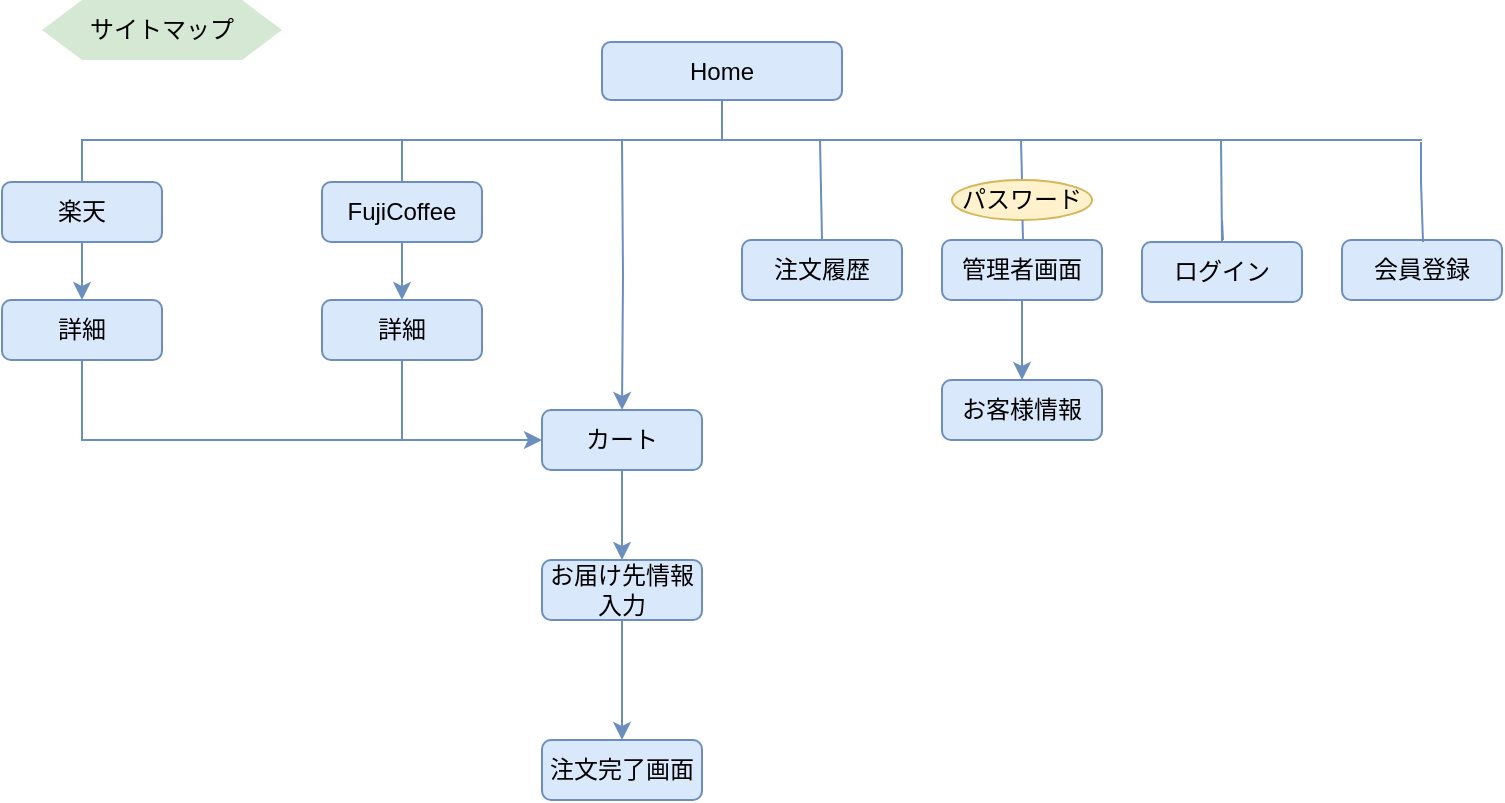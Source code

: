 <mxfile version="15.6.3" type="device"><diagram id="C5RBs43oDa-KdzZeNtuy" name="Page-1"><mxGraphModel dx="946" dy="614" grid="1" gridSize="10" guides="1" tooltips="1" connect="1" arrows="1" fold="1" page="1" pageScale="1" pageWidth="827" pageHeight="1169" math="0" shadow="0"><root><mxCell id="WIyWlLk6GJQsqaUBKTNV-0"/><mxCell id="WIyWlLk6GJQsqaUBKTNV-1" parent="WIyWlLk6GJQsqaUBKTNV-0"/><mxCell id="8t4tjtZVe0Ywgyi25n2t-0" value="Home" style="rounded=1;whiteSpace=wrap;html=1;fillColor=#dae8fc;strokeColor=#6c8ebf;" vertex="1" parent="WIyWlLk6GJQsqaUBKTNV-1"><mxGeometry x="330" y="41" width="120" height="29" as="geometry"/></mxCell><mxCell id="8t4tjtZVe0Ywgyi25n2t-21" style="edgeStyle=orthogonalEdgeStyle;rounded=0;orthogonalLoop=1;jettySize=auto;html=1;exitX=0.5;exitY=1;exitDx=0;exitDy=0;entryX=0;entryY=0.5;entryDx=0;entryDy=0;fillColor=#dae8fc;strokeColor=#6c8ebf;" edge="1" parent="WIyWlLk6GJQsqaUBKTNV-1" source="8t4tjtZVe0Ywgyi25n2t-1" target="8t4tjtZVe0Ywgyi25n2t-9"><mxGeometry relative="1" as="geometry"/></mxCell><mxCell id="8t4tjtZVe0Ywgyi25n2t-1" value="詳細" style="rounded=1;whiteSpace=wrap;html=1;fillColor=#dae8fc;strokeColor=#6c8ebf;" vertex="1" parent="WIyWlLk6GJQsqaUBKTNV-1"><mxGeometry x="30" y="170" width="80" height="30" as="geometry"/></mxCell><mxCell id="8t4tjtZVe0Ywgyi25n2t-19" style="edgeStyle=orthogonalEdgeStyle;rounded=0;orthogonalLoop=1;jettySize=auto;html=1;exitX=0.5;exitY=1;exitDx=0;exitDy=0;entryX=0.5;entryY=0;entryDx=0;entryDy=0;fillColor=#dae8fc;strokeColor=#6c8ebf;" edge="1" parent="WIyWlLk6GJQsqaUBKTNV-1" source="8t4tjtZVe0Ywgyi25n2t-2" target="8t4tjtZVe0Ywgyi25n2t-8"><mxGeometry relative="1" as="geometry"/></mxCell><mxCell id="8t4tjtZVe0Ywgyi25n2t-2" value="FujiCoffee" style="rounded=1;whiteSpace=wrap;html=1;fillColor=#dae8fc;strokeColor=#6c8ebf;" vertex="1" parent="WIyWlLk6GJQsqaUBKTNV-1"><mxGeometry x="190" y="111" width="80" height="30" as="geometry"/></mxCell><mxCell id="8t4tjtZVe0Ywgyi25n2t-18" style="edgeStyle=orthogonalEdgeStyle;rounded=0;orthogonalLoop=1;jettySize=auto;html=1;exitX=0.5;exitY=1;exitDx=0;exitDy=0;entryX=0.5;entryY=0;entryDx=0;entryDy=0;fillColor=#dae8fc;strokeColor=#6c8ebf;" edge="1" parent="WIyWlLk6GJQsqaUBKTNV-1" source="8t4tjtZVe0Ywgyi25n2t-3" target="8t4tjtZVe0Ywgyi25n2t-1"><mxGeometry relative="1" as="geometry"/></mxCell><mxCell id="8t4tjtZVe0Ywgyi25n2t-3" value="楽天" style="rounded=1;whiteSpace=wrap;html=1;fillColor=#dae8fc;strokeColor=#6c8ebf;" vertex="1" parent="WIyWlLk6GJQsqaUBKTNV-1"><mxGeometry x="30" y="111" width="80" height="30" as="geometry"/></mxCell><mxCell id="8t4tjtZVe0Ywgyi25n2t-6" value="" style="endArrow=none;html=1;rounded=0;entryX=0.5;entryY=1;entryDx=0;entryDy=0;fillColor=#dae8fc;strokeColor=#6c8ebf;" edge="1" parent="WIyWlLk6GJQsqaUBKTNV-1" target="8t4tjtZVe0Ywgyi25n2t-0"><mxGeometry width="50" height="50" relative="1" as="geometry"><mxPoint x="390" y="90" as="sourcePoint"/><mxPoint x="430" y="80" as="targetPoint"/></mxGeometry></mxCell><mxCell id="8t4tjtZVe0Ywgyi25n2t-7" value="" style="endArrow=none;html=1;rounded=0;exitX=0.5;exitY=0;exitDx=0;exitDy=0;entryX=0.5;entryY=0;entryDx=0;entryDy=0;fillColor=#dae8fc;strokeColor=#6c8ebf;" edge="1" parent="WIyWlLk6GJQsqaUBKTNV-1" source="8t4tjtZVe0Ywgyi25n2t-3" target="8t4tjtZVe0Ywgyi25n2t-2"><mxGeometry width="50" height="50" relative="1" as="geometry"><mxPoint x="370" y="120" as="sourcePoint"/><mxPoint x="410" y="120" as="targetPoint"/><Array as="points"><mxPoint x="70" y="90"/><mxPoint x="90" y="90"/><mxPoint x="300" y="90"/><mxPoint x="440" y="90"/><mxPoint x="480" y="90"/><mxPoint x="740" y="90"/><mxPoint x="280" y="90"/><mxPoint x="230" y="90"/></Array></mxGeometry></mxCell><mxCell id="8t4tjtZVe0Ywgyi25n2t-24" style="rounded=0;orthogonalLoop=1;jettySize=auto;html=1;exitX=0.5;exitY=1;exitDx=0;exitDy=0;endArrow=none;endFill=0;fillColor=#dae8fc;strokeColor=#6c8ebf;" edge="1" parent="WIyWlLk6GJQsqaUBKTNV-1" source="8t4tjtZVe0Ywgyi25n2t-8"><mxGeometry relative="1" as="geometry"><mxPoint x="230" y="240" as="targetPoint"/></mxGeometry></mxCell><mxCell id="8t4tjtZVe0Ywgyi25n2t-8" value="詳細" style="rounded=1;whiteSpace=wrap;html=1;fillColor=#dae8fc;strokeColor=#6c8ebf;" vertex="1" parent="WIyWlLk6GJQsqaUBKTNV-1"><mxGeometry x="190" y="170" width="80" height="30" as="geometry"/></mxCell><mxCell id="8t4tjtZVe0Ywgyi25n2t-20" style="edgeStyle=orthogonalEdgeStyle;rounded=0;orthogonalLoop=1;jettySize=auto;html=1;exitX=0.5;exitY=0;exitDx=0;exitDy=0;entryX=0.5;entryY=0;entryDx=0;entryDy=0;fillColor=#dae8fc;strokeColor=#6c8ebf;" edge="1" parent="WIyWlLk6GJQsqaUBKTNV-1" target="8t4tjtZVe0Ywgyi25n2t-9"><mxGeometry relative="1" as="geometry"><mxPoint x="340" y="90" as="sourcePoint"/></mxGeometry></mxCell><mxCell id="8t4tjtZVe0Ywgyi25n2t-28" style="edgeStyle=none;rounded=0;orthogonalLoop=1;jettySize=auto;html=1;exitX=0.5;exitY=1;exitDx=0;exitDy=0;entryX=0.5;entryY=0;entryDx=0;entryDy=0;endArrow=classic;endFill=1;fillColor=#dae8fc;strokeColor=#6c8ebf;" edge="1" parent="WIyWlLk6GJQsqaUBKTNV-1" source="8t4tjtZVe0Ywgyi25n2t-9" target="8t4tjtZVe0Ywgyi25n2t-27"><mxGeometry relative="1" as="geometry"/></mxCell><mxCell id="8t4tjtZVe0Ywgyi25n2t-9" value="カート" style="rounded=1;whiteSpace=wrap;html=1;fillColor=#dae8fc;strokeColor=#6c8ebf;" vertex="1" parent="WIyWlLk6GJQsqaUBKTNV-1"><mxGeometry x="300" y="225" width="80" height="30" as="geometry"/></mxCell><mxCell id="8t4tjtZVe0Ywgyi25n2t-36" style="edgeStyle=none;rounded=0;orthogonalLoop=1;jettySize=auto;html=1;exitX=0.5;exitY=1;exitDx=0;exitDy=0;entryX=0.5;entryY=0;entryDx=0;entryDy=0;endArrow=classic;endFill=1;fillColor=#dae8fc;strokeColor=#6c8ebf;" edge="1" parent="WIyWlLk6GJQsqaUBKTNV-1" source="8t4tjtZVe0Ywgyi25n2t-10" target="8t4tjtZVe0Ywgyi25n2t-25"><mxGeometry relative="1" as="geometry"/></mxCell><mxCell id="8t4tjtZVe0Ywgyi25n2t-10" value="管理者画面" style="rounded=1;whiteSpace=wrap;html=1;fillColor=#dae8fc;strokeColor=#6c8ebf;" vertex="1" parent="WIyWlLk6GJQsqaUBKTNV-1"><mxGeometry x="500" y="140" width="80" height="30" as="geometry"/></mxCell><mxCell id="8t4tjtZVe0Ywgyi25n2t-11" value="注文履歴" style="rounded=1;whiteSpace=wrap;html=1;fillColor=#dae8fc;strokeColor=#6c8ebf;" vertex="1" parent="WIyWlLk6GJQsqaUBKTNV-1"><mxGeometry x="400" y="140" width="80" height="30" as="geometry"/></mxCell><mxCell id="8t4tjtZVe0Ywgyi25n2t-16" value="ログイン" style="rounded=1;whiteSpace=wrap;html=1;fillColor=#dae8fc;strokeColor=#6c8ebf;" vertex="1" parent="WIyWlLk6GJQsqaUBKTNV-1"><mxGeometry x="600" y="141" width="80" height="30" as="geometry"/></mxCell><mxCell id="8t4tjtZVe0Ywgyi25n2t-25" value="お客様情報" style="rounded=1;whiteSpace=wrap;html=1;fillColor=#dae8fc;strokeColor=#6c8ebf;" vertex="1" parent="WIyWlLk6GJQsqaUBKTNV-1"><mxGeometry x="500" y="210" width="80" height="30" as="geometry"/></mxCell><mxCell id="8t4tjtZVe0Ywgyi25n2t-26" value="注文完了画面" style="rounded=1;whiteSpace=wrap;html=1;fillColor=#dae8fc;strokeColor=#6c8ebf;" vertex="1" parent="WIyWlLk6GJQsqaUBKTNV-1"><mxGeometry x="300" y="390" width="80" height="30" as="geometry"/></mxCell><mxCell id="8t4tjtZVe0Ywgyi25n2t-29" style="edgeStyle=none;rounded=0;orthogonalLoop=1;jettySize=auto;html=1;exitX=0.5;exitY=1;exitDx=0;exitDy=0;entryX=0.5;entryY=0;entryDx=0;entryDy=0;endArrow=classic;endFill=1;fillColor=#dae8fc;strokeColor=#6c8ebf;" edge="1" parent="WIyWlLk6GJQsqaUBKTNV-1" source="8t4tjtZVe0Ywgyi25n2t-27" target="8t4tjtZVe0Ywgyi25n2t-26"><mxGeometry relative="1" as="geometry"/></mxCell><mxCell id="8t4tjtZVe0Ywgyi25n2t-27" value="お届け先情報入力" style="rounded=1;whiteSpace=wrap;html=1;fillColor=#dae8fc;strokeColor=#6c8ebf;" vertex="1" parent="WIyWlLk6GJQsqaUBKTNV-1"><mxGeometry x="300" y="300" width="80" height="30" as="geometry"/></mxCell><mxCell id="8t4tjtZVe0Ywgyi25n2t-33" value="" style="endArrow=none;html=1;rounded=0;exitX=0.5;exitY=0;exitDx=0;exitDy=0;fillColor=#dae8fc;strokeColor=#6c8ebf;" edge="1" parent="WIyWlLk6GJQsqaUBKTNV-1" source="8t4tjtZVe0Ywgyi25n2t-11"><mxGeometry width="50" height="50" relative="1" as="geometry"><mxPoint x="389" y="140" as="sourcePoint"/><mxPoint x="439" y="90" as="targetPoint"/></mxGeometry></mxCell><mxCell id="8t4tjtZVe0Ywgyi25n2t-34" value="" style="endArrow=none;html=1;rounded=0;exitX=0.5;exitY=0;exitDx=0;exitDy=0;fillColor=#dae8fc;strokeColor=#6c8ebf;startArrow=none;" edge="1" parent="WIyWlLk6GJQsqaUBKTNV-1" source="8t4tjtZVe0Ywgyi25n2t-37"><mxGeometry width="50" height="50" relative="1" as="geometry"><mxPoint x="540.5" y="140" as="sourcePoint"/><mxPoint x="539.5" y="90" as="targetPoint"/></mxGeometry></mxCell><mxCell id="8t4tjtZVe0Ywgyi25n2t-35" value="" style="endArrow=none;html=1;rounded=0;exitX=0.5;exitY=0;exitDx=0;exitDy=0;fillColor=#dae8fc;strokeColor=#6c8ebf;startArrow=none;" edge="1" parent="WIyWlLk6GJQsqaUBKTNV-1" source="8t4tjtZVe0Ywgyi25n2t-16"><mxGeometry width="50" height="50" relative="1" as="geometry"><mxPoint x="640" y="110" as="sourcePoint"/><mxPoint x="639.5" y="90" as="targetPoint"/></mxGeometry></mxCell><mxCell id="8t4tjtZVe0Ywgyi25n2t-37" value="パスワード" style="ellipse;whiteSpace=wrap;html=1;strokeColor=#d6b656;fillColor=#fff2cc;" vertex="1" parent="WIyWlLk6GJQsqaUBKTNV-1"><mxGeometry x="505" y="110" width="70" height="20" as="geometry"/></mxCell><mxCell id="8t4tjtZVe0Ywgyi25n2t-38" value="" style="endArrow=none;html=1;rounded=0;exitX=0.5;exitY=0;exitDx=0;exitDy=0;fillColor=#dae8fc;strokeColor=#6c8ebf;" edge="1" parent="WIyWlLk6GJQsqaUBKTNV-1" target="8t4tjtZVe0Ywgyi25n2t-37"><mxGeometry width="50" height="50" relative="1" as="geometry"><mxPoint x="540.5" y="140" as="sourcePoint"/><mxPoint x="539.5" y="90" as="targetPoint"/></mxGeometry></mxCell><mxCell id="8t4tjtZVe0Ywgyi25n2t-40" value="" style="endArrow=none;html=1;rounded=0;exitX=0.5;exitY=0;exitDx=0;exitDy=0;fillColor=#dae8fc;strokeColor=#6c8ebf;" edge="1" parent="WIyWlLk6GJQsqaUBKTNV-1"><mxGeometry width="50" height="50" relative="1" as="geometry"><mxPoint x="640.5" y="140" as="sourcePoint"/><mxPoint x="640" y="130" as="targetPoint"/></mxGeometry></mxCell><mxCell id="8t4tjtZVe0Ywgyi25n2t-42" value="会員登録" style="rounded=1;whiteSpace=wrap;html=1;fillColor=#dae8fc;strokeColor=#6c8ebf;" vertex="1" parent="WIyWlLk6GJQsqaUBKTNV-1"><mxGeometry x="700" y="140" width="80" height="30" as="geometry"/></mxCell><mxCell id="8t4tjtZVe0Ywgyi25n2t-43" value="" style="endArrow=none;html=1;rounded=0;exitX=0.5;exitY=0;exitDx=0;exitDy=0;fillColor=#dae8fc;strokeColor=#6c8ebf;" edge="1" parent="WIyWlLk6GJQsqaUBKTNV-1"><mxGeometry width="50" height="50" relative="1" as="geometry"><mxPoint x="740.5" y="141" as="sourcePoint"/><mxPoint x="739.5" y="91" as="targetPoint"/><Array as="points"><mxPoint x="739.5" y="111"/></Array></mxGeometry></mxCell><mxCell id="8t4tjtZVe0Ywgyi25n2t-47" value="サイトマップ" style="shape=hexagon;perimeter=hexagonPerimeter2;whiteSpace=wrap;html=1;fixedSize=1;strokeColor=none;fillColor=#d5e8d4;" vertex="1" parent="WIyWlLk6GJQsqaUBKTNV-1"><mxGeometry x="50" y="20" width="120" height="30" as="geometry"/></mxCell></root></mxGraphModel></diagram></mxfile>